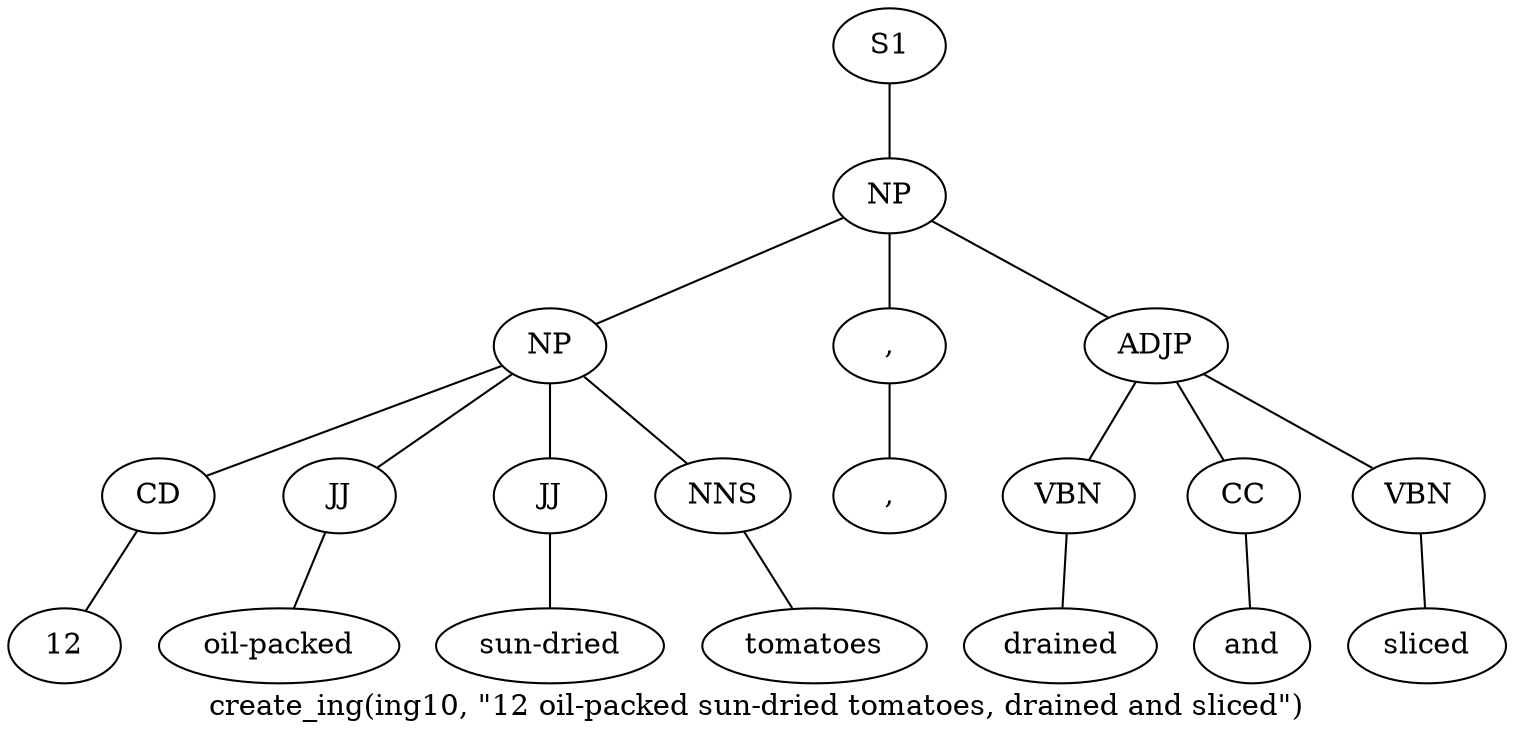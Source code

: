 graph SyntaxGraph {
	label = "create_ing(ing10, \"12 oil-packed sun-dried tomatoes, drained and sliced\")";
	Node0 [label="S1"];
	Node1 [label="NP"];
	Node2 [label="NP"];
	Node3 [label="CD"];
	Node4 [label="12"];
	Node5 [label="JJ"];
	Node6 [label="oil-packed"];
	Node7 [label="JJ"];
	Node8 [label="sun-dried"];
	Node9 [label="NNS"];
	Node10 [label="tomatoes"];
	Node11 [label=","];
	Node12 [label=","];
	Node13 [label="ADJP"];
	Node14 [label="VBN"];
	Node15 [label="drained"];
	Node16 [label="CC"];
	Node17 [label="and"];
	Node18 [label="VBN"];
	Node19 [label="sliced"];

	Node0 -- Node1;
	Node1 -- Node2;
	Node1 -- Node11;
	Node1 -- Node13;
	Node2 -- Node3;
	Node2 -- Node5;
	Node2 -- Node7;
	Node2 -- Node9;
	Node3 -- Node4;
	Node5 -- Node6;
	Node7 -- Node8;
	Node9 -- Node10;
	Node11 -- Node12;
	Node13 -- Node14;
	Node13 -- Node16;
	Node13 -- Node18;
	Node14 -- Node15;
	Node16 -- Node17;
	Node18 -- Node19;
}